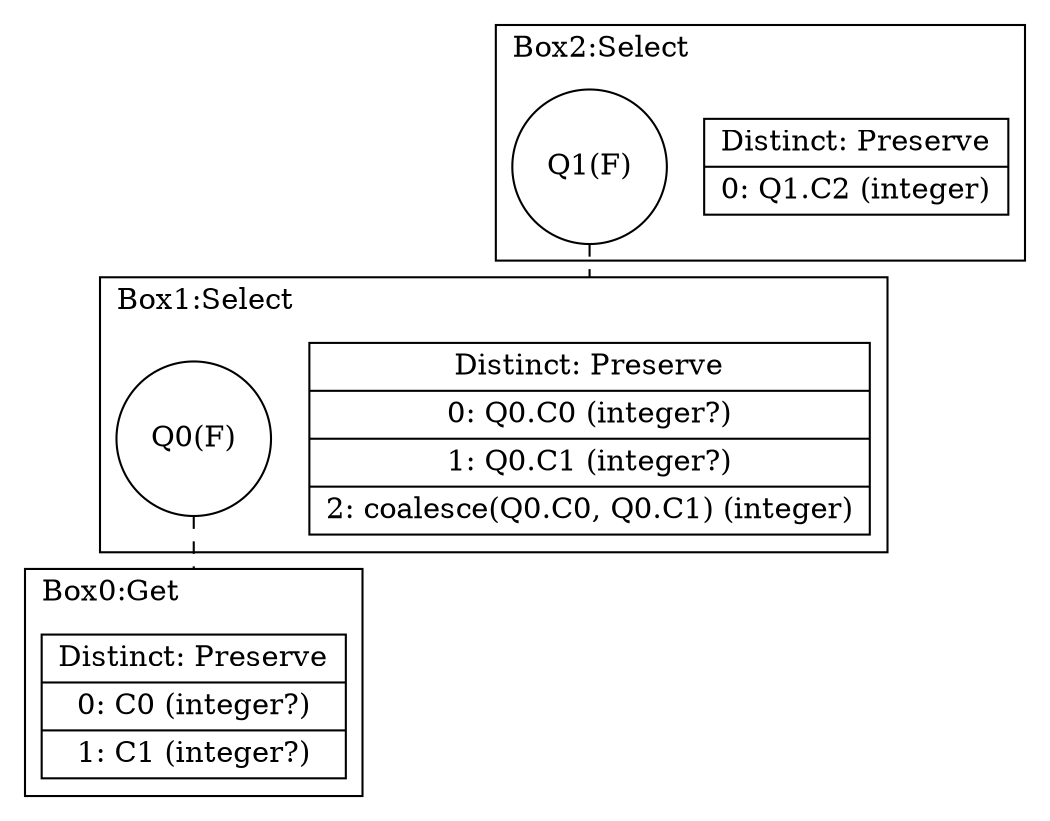 digraph G {
    compound = true
    labeljust = l
    label = ""
    node [ shape = box ]
    subgraph cluster2 {
        label = "Box2:Select"
        boxhead2 [ shape = record, label = "{ Distinct: Preserve| 0: Q1.C2 (integer) }" ]
        {
            rank = same
            node [ shape = circle ]
            Q1 [ label = "Q1(F)" ]
        }
    }
    subgraph cluster1 {
        label = "Box1:Select"
        boxhead1 [ shape = record, label = "{ Distinct: Preserve| 0: Q0.C0 (integer?)| 1: Q0.C1 (integer?)| 2: coalesce(Q0.C0, Q0.C1) (integer) }" ]
        {
            rank = same
            node [ shape = circle ]
            Q0 [ label = "Q0(F)" ]
        }
    }
    subgraph cluster0 {
        label = "Box0:Get"
        boxhead0 [ shape = record, label = "{ Distinct: Preserve| 0: C0 (integer?)| 1: C1 (integer?) }" ]
        {
            rank = same
        }
    }
    edge [ arrowhead = none, style = dashed ]
    Q1 -> boxhead1 [ lhead = cluster1 ]
    Q0 -> boxhead0 [ lhead = cluster0 ]
}
